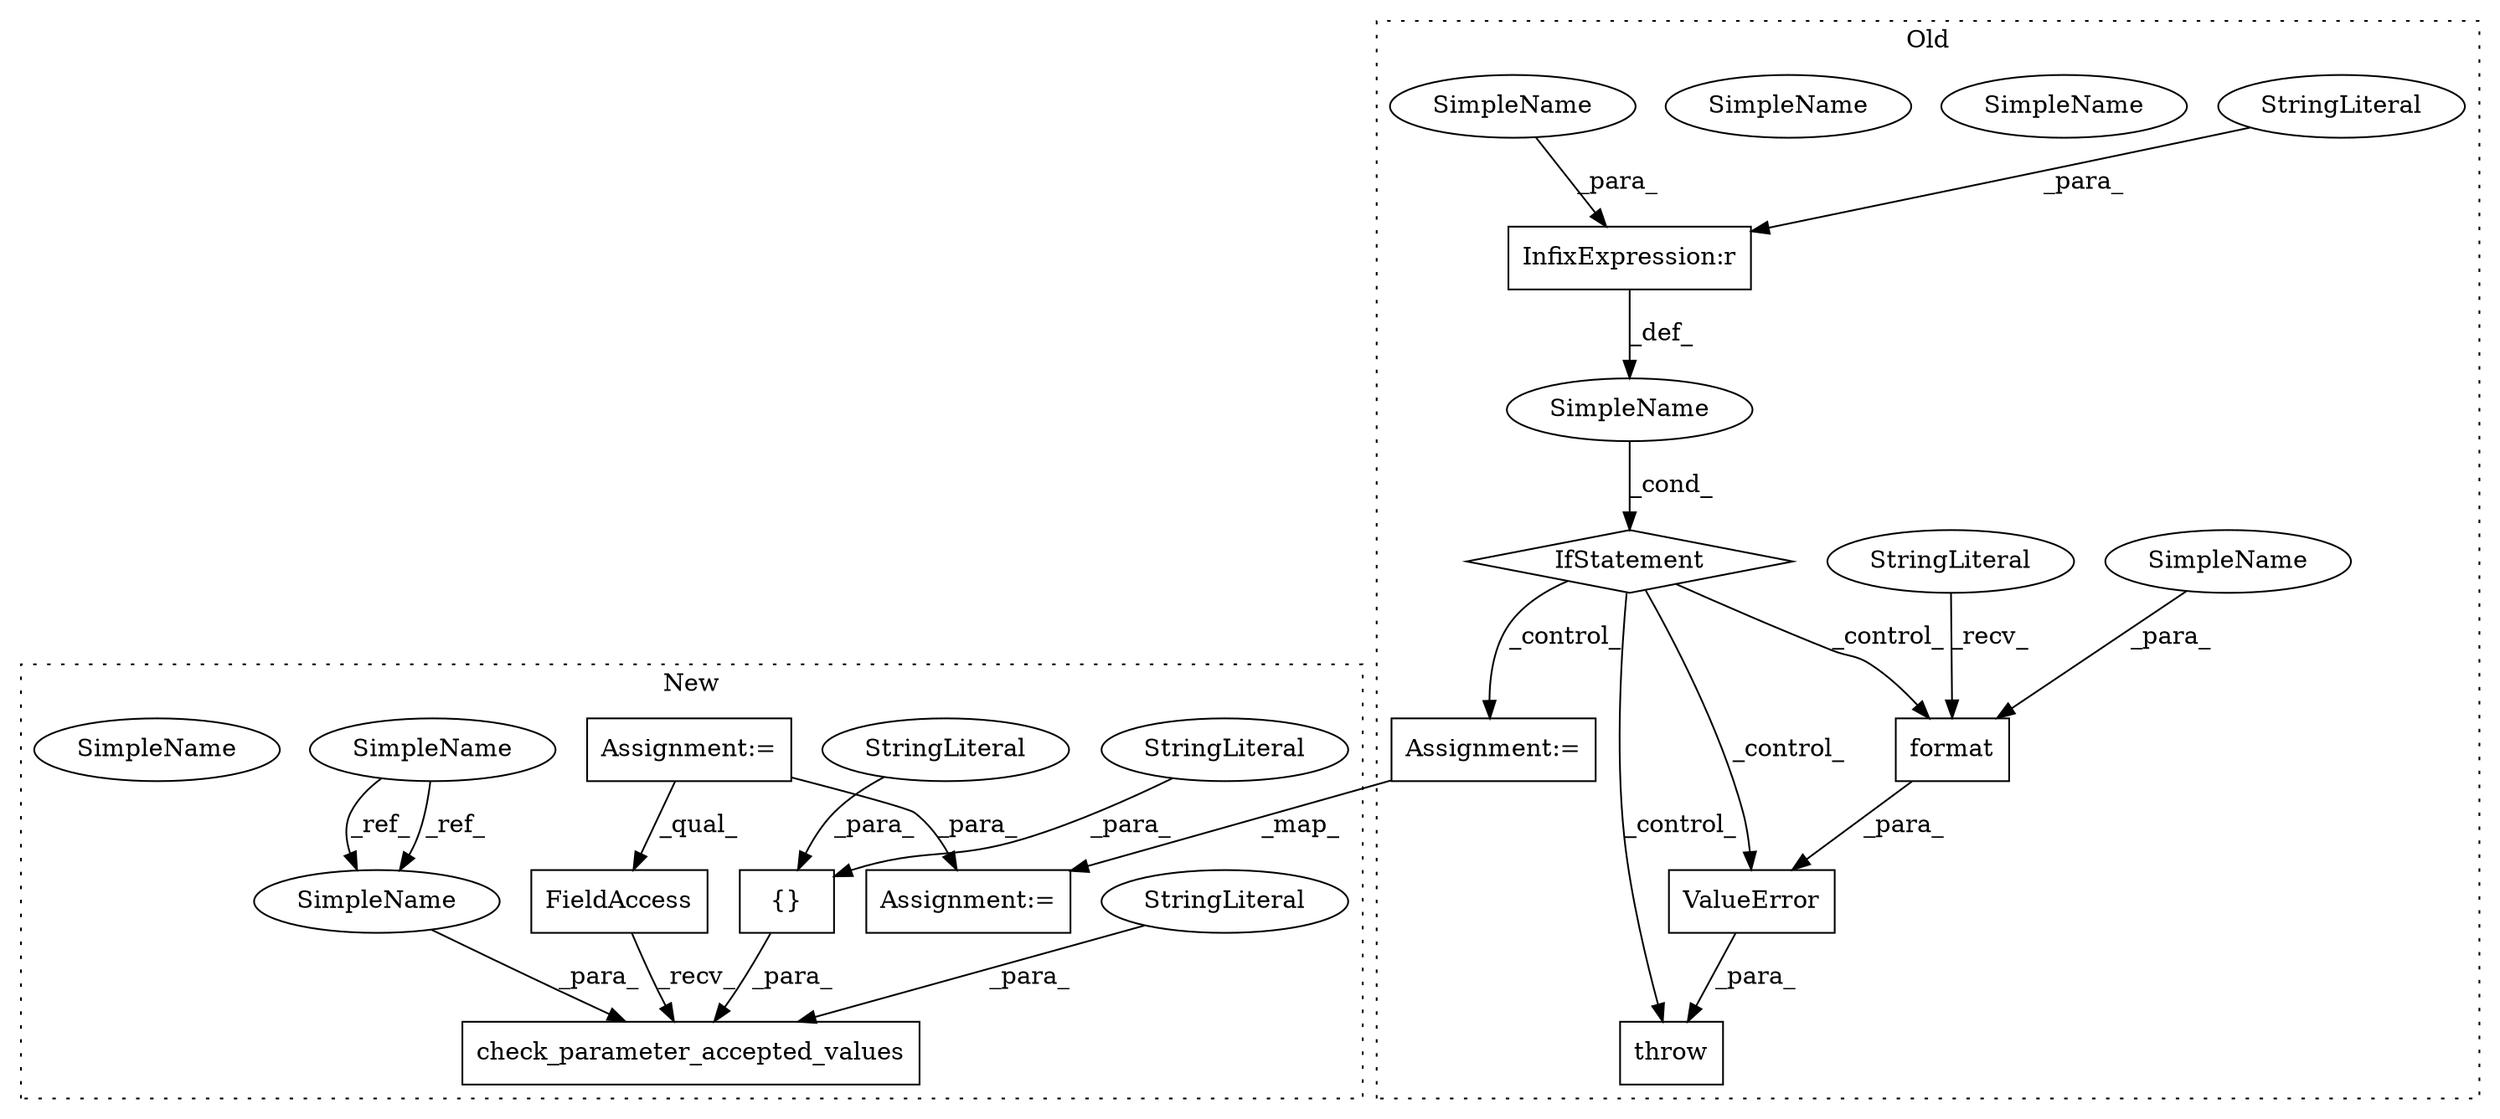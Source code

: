 digraph G {
subgraph cluster0 {
1 [label="ValueError" a="32" s="9334,9431" l="11,1" shape="box"];
3 [label="SimpleName" a="42" s="" l="" shape="ellipse"];
4 [label="throw" a="53" s="9328" l="6" shape="box"];
10 [label="InfixExpression:r" a="27" s="8778" l="4" shape="box"];
11 [label="format" a="32" s="9413,9430" l="7,1" shape="box"];
13 [label="IfStatement" a="25" s="8764,8790" l="4,2" shape="diamond"];
14 [label="StringLiteral" a="45" s="9345" l="67" shape="ellipse"];
15 [label="StringLiteral" a="45" s="8782" l="8" shape="ellipse"];
17 [label="Assignment:=" a="7" s="9036" l="1" shape="box"];
19 [label="SimpleName" a="42" s="9420" l="10" shape="ellipse"];
20 [label="SimpleName" a="42" s="8768" l="10" shape="ellipse"];
22 [label="SimpleName" a="42" s="8768" l="10" shape="ellipse"];
23 [label="SimpleName" a="42" s="9420" l="10" shape="ellipse"];
label = "Old";
style="dotted";
}
subgraph cluster1 {
2 [label="check_parameter_accepted_values" a="32" s="8011,8098" l="32,1" shape="box"];
5 [label="{}" a="4" s="8079,8097" l="1,1" shape="box"];
6 [label="FieldAccess" a="22" s="7994" l="16" shape="box"];
7 [label="StringLiteral" a="45" s="8080" l="8" shape="ellipse"];
8 [label="StringLiteral" a="45" s="8054" l="12" shape="ellipse"];
9 [label="StringLiteral" a="45" s="8089" l="8" shape="ellipse"];
12 [label="SimpleName" a="42" s="7740" l="10" shape="ellipse"];
16 [label="Assignment:=" a="7" s="7783" l="9" shape="box"];
18 [label="Assignment:=" a="7" s="8720" l="1" shape="box"];
21 [label="SimpleName" a="42" s="8043" l="10" shape="ellipse"];
24 [label="SimpleName" a="42" s="8043" l="10" shape="ellipse"];
label = "New";
style="dotted";
}
1 -> 4 [label="_para_"];
3 -> 13 [label="_cond_"];
5 -> 2 [label="_para_"];
6 -> 2 [label="_recv_"];
7 -> 5 [label="_para_"];
8 -> 2 [label="_para_"];
9 -> 5 [label="_para_"];
10 -> 3 [label="_def_"];
11 -> 1 [label="_para_"];
12 -> 24 [label="_ref_"];
12 -> 24 [label="_ref_"];
13 -> 4 [label="_control_"];
13 -> 11 [label="_control_"];
13 -> 17 [label="_control_"];
13 -> 1 [label="_control_"];
14 -> 11 [label="_recv_"];
15 -> 10 [label="_para_"];
16 -> 6 [label="_qual_"];
16 -> 18 [label="_para_"];
17 -> 18 [label="_map_"];
22 -> 10 [label="_para_"];
23 -> 11 [label="_para_"];
24 -> 2 [label="_para_"];
}